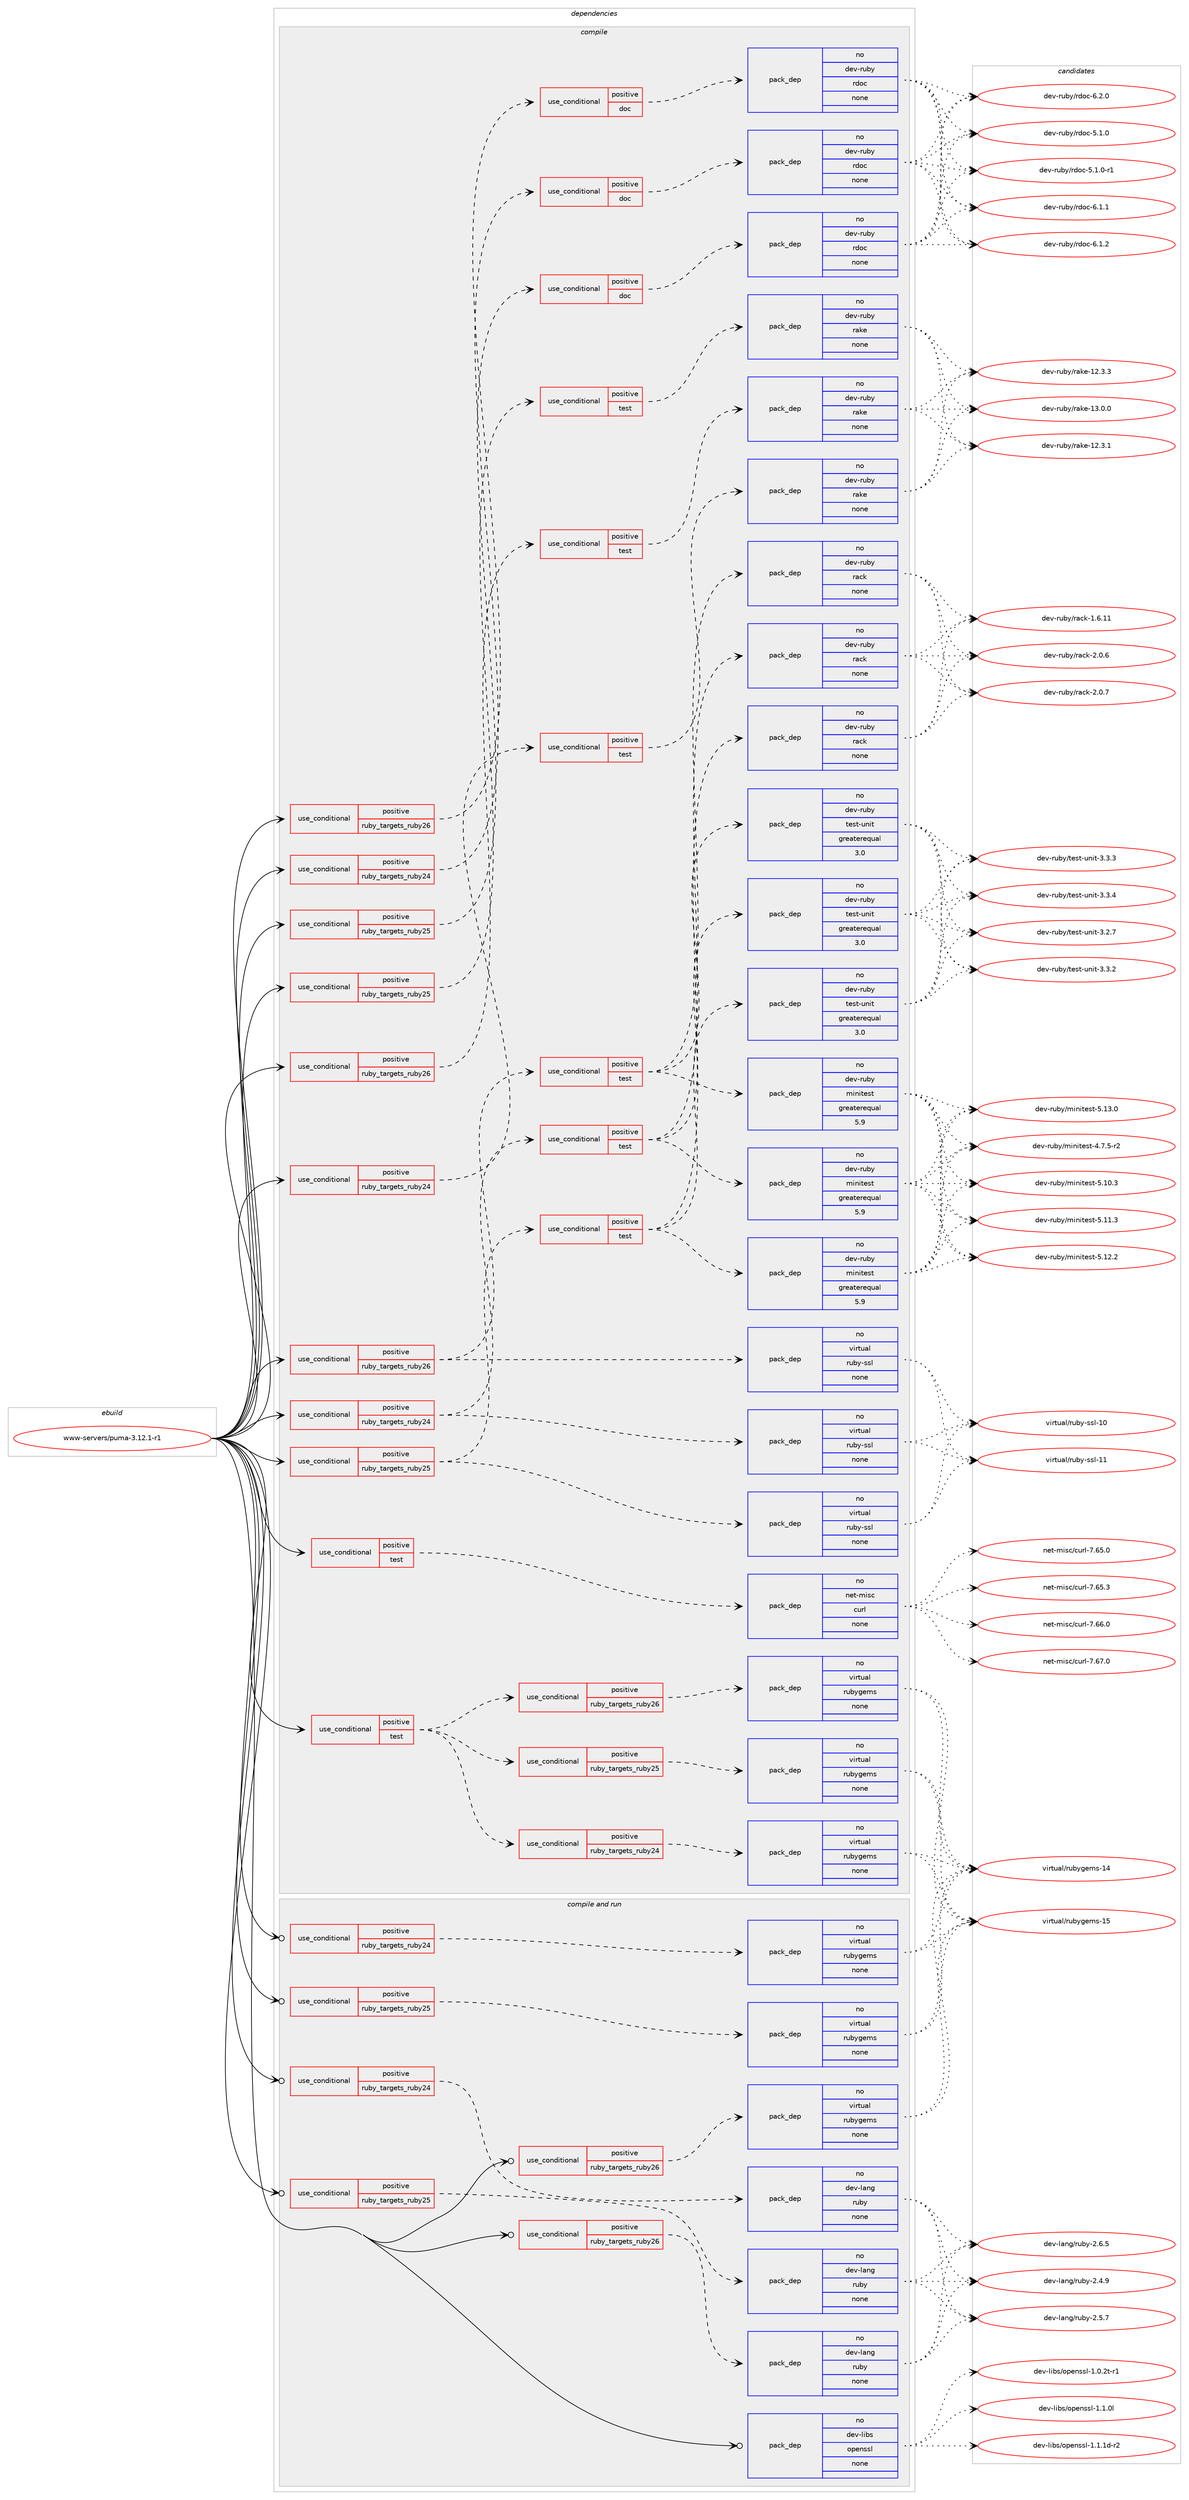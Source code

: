 digraph prolog {

# *************
# Graph options
# *************

newrank=true;
concentrate=true;
compound=true;
graph [rankdir=LR,fontname=Helvetica,fontsize=10,ranksep=1.5];#, ranksep=2.5, nodesep=0.2];
edge  [arrowhead=vee];
node  [fontname=Helvetica,fontsize=10];

# **********
# The ebuild
# **********

subgraph cluster_leftcol {
color=gray;
rank=same;
label=<<i>ebuild</i>>;
id [label="www-servers/puma-3.12.1-r1", color=red, width=4, href="../www-servers/puma-3.12.1-r1.svg"];
}

# ****************
# The dependencies
# ****************

subgraph cluster_midcol {
color=gray;
label=<<i>dependencies</i>>;
subgraph cluster_compile {
fillcolor="#eeeeee";
style=filled;
label=<<i>compile</i>>;
subgraph cond218396 {
dependency910741 [label=<<TABLE BORDER="0" CELLBORDER="1" CELLSPACING="0" CELLPADDING="4"><TR><TD ROWSPAN="3" CELLPADDING="10">use_conditional</TD></TR><TR><TD>positive</TD></TR><TR><TD>ruby_targets_ruby24</TD></TR></TABLE>>, shape=none, color=red];
subgraph cond218397 {
dependency910742 [label=<<TABLE BORDER="0" CELLBORDER="1" CELLSPACING="0" CELLPADDING="4"><TR><TD ROWSPAN="3" CELLPADDING="10">use_conditional</TD></TR><TR><TD>positive</TD></TR><TR><TD>doc</TD></TR></TABLE>>, shape=none, color=red];
subgraph pack675946 {
dependency910743 [label=<<TABLE BORDER="0" CELLBORDER="1" CELLSPACING="0" CELLPADDING="4" WIDTH="220"><TR><TD ROWSPAN="6" CELLPADDING="30">pack_dep</TD></TR><TR><TD WIDTH="110">no</TD></TR><TR><TD>dev-ruby</TD></TR><TR><TD>rdoc</TD></TR><TR><TD>none</TD></TR><TR><TD></TD></TR></TABLE>>, shape=none, color=blue];
}
dependency910742:e -> dependency910743:w [weight=20,style="dashed",arrowhead="vee"];
}
dependency910741:e -> dependency910742:w [weight=20,style="dashed",arrowhead="vee"];
}
id:e -> dependency910741:w [weight=20,style="solid",arrowhead="vee"];
subgraph cond218398 {
dependency910744 [label=<<TABLE BORDER="0" CELLBORDER="1" CELLSPACING="0" CELLPADDING="4"><TR><TD ROWSPAN="3" CELLPADDING="10">use_conditional</TD></TR><TR><TD>positive</TD></TR><TR><TD>ruby_targets_ruby24</TD></TR></TABLE>>, shape=none, color=red];
subgraph cond218399 {
dependency910745 [label=<<TABLE BORDER="0" CELLBORDER="1" CELLSPACING="0" CELLPADDING="4"><TR><TD ROWSPAN="3" CELLPADDING="10">use_conditional</TD></TR><TR><TD>positive</TD></TR><TR><TD>test</TD></TR></TABLE>>, shape=none, color=red];
subgraph pack675947 {
dependency910746 [label=<<TABLE BORDER="0" CELLBORDER="1" CELLSPACING="0" CELLPADDING="4" WIDTH="220"><TR><TD ROWSPAN="6" CELLPADDING="30">pack_dep</TD></TR><TR><TD WIDTH="110">no</TD></TR><TR><TD>dev-ruby</TD></TR><TR><TD>rake</TD></TR><TR><TD>none</TD></TR><TR><TD></TD></TR></TABLE>>, shape=none, color=blue];
}
dependency910745:e -> dependency910746:w [weight=20,style="dashed",arrowhead="vee"];
}
dependency910744:e -> dependency910745:w [weight=20,style="dashed",arrowhead="vee"];
}
id:e -> dependency910744:w [weight=20,style="solid",arrowhead="vee"];
subgraph cond218400 {
dependency910747 [label=<<TABLE BORDER="0" CELLBORDER="1" CELLSPACING="0" CELLPADDING="4"><TR><TD ROWSPAN="3" CELLPADDING="10">use_conditional</TD></TR><TR><TD>positive</TD></TR><TR><TD>ruby_targets_ruby24</TD></TR></TABLE>>, shape=none, color=red];
subgraph pack675948 {
dependency910748 [label=<<TABLE BORDER="0" CELLBORDER="1" CELLSPACING="0" CELLPADDING="4" WIDTH="220"><TR><TD ROWSPAN="6" CELLPADDING="30">pack_dep</TD></TR><TR><TD WIDTH="110">no</TD></TR><TR><TD>virtual</TD></TR><TR><TD>ruby-ssl</TD></TR><TR><TD>none</TD></TR><TR><TD></TD></TR></TABLE>>, shape=none, color=blue];
}
dependency910747:e -> dependency910748:w [weight=20,style="dashed",arrowhead="vee"];
subgraph cond218401 {
dependency910749 [label=<<TABLE BORDER="0" CELLBORDER="1" CELLSPACING="0" CELLPADDING="4"><TR><TD ROWSPAN="3" CELLPADDING="10">use_conditional</TD></TR><TR><TD>positive</TD></TR><TR><TD>test</TD></TR></TABLE>>, shape=none, color=red];
subgraph pack675949 {
dependency910750 [label=<<TABLE BORDER="0" CELLBORDER="1" CELLSPACING="0" CELLPADDING="4" WIDTH="220"><TR><TD ROWSPAN="6" CELLPADDING="30">pack_dep</TD></TR><TR><TD WIDTH="110">no</TD></TR><TR><TD>dev-ruby</TD></TR><TR><TD>rack</TD></TR><TR><TD>none</TD></TR><TR><TD></TD></TR></TABLE>>, shape=none, color=blue];
}
dependency910749:e -> dependency910750:w [weight=20,style="dashed",arrowhead="vee"];
subgraph pack675950 {
dependency910751 [label=<<TABLE BORDER="0" CELLBORDER="1" CELLSPACING="0" CELLPADDING="4" WIDTH="220"><TR><TD ROWSPAN="6" CELLPADDING="30">pack_dep</TD></TR><TR><TD WIDTH="110">no</TD></TR><TR><TD>dev-ruby</TD></TR><TR><TD>minitest</TD></TR><TR><TD>greaterequal</TD></TR><TR><TD>5.9</TD></TR></TABLE>>, shape=none, color=blue];
}
dependency910749:e -> dependency910751:w [weight=20,style="dashed",arrowhead="vee"];
subgraph pack675951 {
dependency910752 [label=<<TABLE BORDER="0" CELLBORDER="1" CELLSPACING="0" CELLPADDING="4" WIDTH="220"><TR><TD ROWSPAN="6" CELLPADDING="30">pack_dep</TD></TR><TR><TD WIDTH="110">no</TD></TR><TR><TD>dev-ruby</TD></TR><TR><TD>test-unit</TD></TR><TR><TD>greaterequal</TD></TR><TR><TD>3.0</TD></TR></TABLE>>, shape=none, color=blue];
}
dependency910749:e -> dependency910752:w [weight=20,style="dashed",arrowhead="vee"];
}
dependency910747:e -> dependency910749:w [weight=20,style="dashed",arrowhead="vee"];
}
id:e -> dependency910747:w [weight=20,style="solid",arrowhead="vee"];
subgraph cond218402 {
dependency910753 [label=<<TABLE BORDER="0" CELLBORDER="1" CELLSPACING="0" CELLPADDING="4"><TR><TD ROWSPAN="3" CELLPADDING="10">use_conditional</TD></TR><TR><TD>positive</TD></TR><TR><TD>ruby_targets_ruby25</TD></TR></TABLE>>, shape=none, color=red];
subgraph cond218403 {
dependency910754 [label=<<TABLE BORDER="0" CELLBORDER="1" CELLSPACING="0" CELLPADDING="4"><TR><TD ROWSPAN="3" CELLPADDING="10">use_conditional</TD></TR><TR><TD>positive</TD></TR><TR><TD>doc</TD></TR></TABLE>>, shape=none, color=red];
subgraph pack675952 {
dependency910755 [label=<<TABLE BORDER="0" CELLBORDER="1" CELLSPACING="0" CELLPADDING="4" WIDTH="220"><TR><TD ROWSPAN="6" CELLPADDING="30">pack_dep</TD></TR><TR><TD WIDTH="110">no</TD></TR><TR><TD>dev-ruby</TD></TR><TR><TD>rdoc</TD></TR><TR><TD>none</TD></TR><TR><TD></TD></TR></TABLE>>, shape=none, color=blue];
}
dependency910754:e -> dependency910755:w [weight=20,style="dashed",arrowhead="vee"];
}
dependency910753:e -> dependency910754:w [weight=20,style="dashed",arrowhead="vee"];
}
id:e -> dependency910753:w [weight=20,style="solid",arrowhead="vee"];
subgraph cond218404 {
dependency910756 [label=<<TABLE BORDER="0" CELLBORDER="1" CELLSPACING="0" CELLPADDING="4"><TR><TD ROWSPAN="3" CELLPADDING="10">use_conditional</TD></TR><TR><TD>positive</TD></TR><TR><TD>ruby_targets_ruby25</TD></TR></TABLE>>, shape=none, color=red];
subgraph cond218405 {
dependency910757 [label=<<TABLE BORDER="0" CELLBORDER="1" CELLSPACING="0" CELLPADDING="4"><TR><TD ROWSPAN="3" CELLPADDING="10">use_conditional</TD></TR><TR><TD>positive</TD></TR><TR><TD>test</TD></TR></TABLE>>, shape=none, color=red];
subgraph pack675953 {
dependency910758 [label=<<TABLE BORDER="0" CELLBORDER="1" CELLSPACING="0" CELLPADDING="4" WIDTH="220"><TR><TD ROWSPAN="6" CELLPADDING="30">pack_dep</TD></TR><TR><TD WIDTH="110">no</TD></TR><TR><TD>dev-ruby</TD></TR><TR><TD>rake</TD></TR><TR><TD>none</TD></TR><TR><TD></TD></TR></TABLE>>, shape=none, color=blue];
}
dependency910757:e -> dependency910758:w [weight=20,style="dashed",arrowhead="vee"];
}
dependency910756:e -> dependency910757:w [weight=20,style="dashed",arrowhead="vee"];
}
id:e -> dependency910756:w [weight=20,style="solid",arrowhead="vee"];
subgraph cond218406 {
dependency910759 [label=<<TABLE BORDER="0" CELLBORDER="1" CELLSPACING="0" CELLPADDING="4"><TR><TD ROWSPAN="3" CELLPADDING="10">use_conditional</TD></TR><TR><TD>positive</TD></TR><TR><TD>ruby_targets_ruby25</TD></TR></TABLE>>, shape=none, color=red];
subgraph pack675954 {
dependency910760 [label=<<TABLE BORDER="0" CELLBORDER="1" CELLSPACING="0" CELLPADDING="4" WIDTH="220"><TR><TD ROWSPAN="6" CELLPADDING="30">pack_dep</TD></TR><TR><TD WIDTH="110">no</TD></TR><TR><TD>virtual</TD></TR><TR><TD>ruby-ssl</TD></TR><TR><TD>none</TD></TR><TR><TD></TD></TR></TABLE>>, shape=none, color=blue];
}
dependency910759:e -> dependency910760:w [weight=20,style="dashed",arrowhead="vee"];
subgraph cond218407 {
dependency910761 [label=<<TABLE BORDER="0" CELLBORDER="1" CELLSPACING="0" CELLPADDING="4"><TR><TD ROWSPAN="3" CELLPADDING="10">use_conditional</TD></TR><TR><TD>positive</TD></TR><TR><TD>test</TD></TR></TABLE>>, shape=none, color=red];
subgraph pack675955 {
dependency910762 [label=<<TABLE BORDER="0" CELLBORDER="1" CELLSPACING="0" CELLPADDING="4" WIDTH="220"><TR><TD ROWSPAN="6" CELLPADDING="30">pack_dep</TD></TR><TR><TD WIDTH="110">no</TD></TR><TR><TD>dev-ruby</TD></TR><TR><TD>rack</TD></TR><TR><TD>none</TD></TR><TR><TD></TD></TR></TABLE>>, shape=none, color=blue];
}
dependency910761:e -> dependency910762:w [weight=20,style="dashed",arrowhead="vee"];
subgraph pack675956 {
dependency910763 [label=<<TABLE BORDER="0" CELLBORDER="1" CELLSPACING="0" CELLPADDING="4" WIDTH="220"><TR><TD ROWSPAN="6" CELLPADDING="30">pack_dep</TD></TR><TR><TD WIDTH="110">no</TD></TR><TR><TD>dev-ruby</TD></TR><TR><TD>minitest</TD></TR><TR><TD>greaterequal</TD></TR><TR><TD>5.9</TD></TR></TABLE>>, shape=none, color=blue];
}
dependency910761:e -> dependency910763:w [weight=20,style="dashed",arrowhead="vee"];
subgraph pack675957 {
dependency910764 [label=<<TABLE BORDER="0" CELLBORDER="1" CELLSPACING="0" CELLPADDING="4" WIDTH="220"><TR><TD ROWSPAN="6" CELLPADDING="30">pack_dep</TD></TR><TR><TD WIDTH="110">no</TD></TR><TR><TD>dev-ruby</TD></TR><TR><TD>test-unit</TD></TR><TR><TD>greaterequal</TD></TR><TR><TD>3.0</TD></TR></TABLE>>, shape=none, color=blue];
}
dependency910761:e -> dependency910764:w [weight=20,style="dashed",arrowhead="vee"];
}
dependency910759:e -> dependency910761:w [weight=20,style="dashed",arrowhead="vee"];
}
id:e -> dependency910759:w [weight=20,style="solid",arrowhead="vee"];
subgraph cond218408 {
dependency910765 [label=<<TABLE BORDER="0" CELLBORDER="1" CELLSPACING="0" CELLPADDING="4"><TR><TD ROWSPAN="3" CELLPADDING="10">use_conditional</TD></TR><TR><TD>positive</TD></TR><TR><TD>ruby_targets_ruby26</TD></TR></TABLE>>, shape=none, color=red];
subgraph cond218409 {
dependency910766 [label=<<TABLE BORDER="0" CELLBORDER="1" CELLSPACING="0" CELLPADDING="4"><TR><TD ROWSPAN="3" CELLPADDING="10">use_conditional</TD></TR><TR><TD>positive</TD></TR><TR><TD>doc</TD></TR></TABLE>>, shape=none, color=red];
subgraph pack675958 {
dependency910767 [label=<<TABLE BORDER="0" CELLBORDER="1" CELLSPACING="0" CELLPADDING="4" WIDTH="220"><TR><TD ROWSPAN="6" CELLPADDING="30">pack_dep</TD></TR><TR><TD WIDTH="110">no</TD></TR><TR><TD>dev-ruby</TD></TR><TR><TD>rdoc</TD></TR><TR><TD>none</TD></TR><TR><TD></TD></TR></TABLE>>, shape=none, color=blue];
}
dependency910766:e -> dependency910767:w [weight=20,style="dashed",arrowhead="vee"];
}
dependency910765:e -> dependency910766:w [weight=20,style="dashed",arrowhead="vee"];
}
id:e -> dependency910765:w [weight=20,style="solid",arrowhead="vee"];
subgraph cond218410 {
dependency910768 [label=<<TABLE BORDER="0" CELLBORDER="1" CELLSPACING="0" CELLPADDING="4"><TR><TD ROWSPAN="3" CELLPADDING="10">use_conditional</TD></TR><TR><TD>positive</TD></TR><TR><TD>ruby_targets_ruby26</TD></TR></TABLE>>, shape=none, color=red];
subgraph cond218411 {
dependency910769 [label=<<TABLE BORDER="0" CELLBORDER="1" CELLSPACING="0" CELLPADDING="4"><TR><TD ROWSPAN="3" CELLPADDING="10">use_conditional</TD></TR><TR><TD>positive</TD></TR><TR><TD>test</TD></TR></TABLE>>, shape=none, color=red];
subgraph pack675959 {
dependency910770 [label=<<TABLE BORDER="0" CELLBORDER="1" CELLSPACING="0" CELLPADDING="4" WIDTH="220"><TR><TD ROWSPAN="6" CELLPADDING="30">pack_dep</TD></TR><TR><TD WIDTH="110">no</TD></TR><TR><TD>dev-ruby</TD></TR><TR><TD>rake</TD></TR><TR><TD>none</TD></TR><TR><TD></TD></TR></TABLE>>, shape=none, color=blue];
}
dependency910769:e -> dependency910770:w [weight=20,style="dashed",arrowhead="vee"];
}
dependency910768:e -> dependency910769:w [weight=20,style="dashed",arrowhead="vee"];
}
id:e -> dependency910768:w [weight=20,style="solid",arrowhead="vee"];
subgraph cond218412 {
dependency910771 [label=<<TABLE BORDER="0" CELLBORDER="1" CELLSPACING="0" CELLPADDING="4"><TR><TD ROWSPAN="3" CELLPADDING="10">use_conditional</TD></TR><TR><TD>positive</TD></TR><TR><TD>ruby_targets_ruby26</TD></TR></TABLE>>, shape=none, color=red];
subgraph pack675960 {
dependency910772 [label=<<TABLE BORDER="0" CELLBORDER="1" CELLSPACING="0" CELLPADDING="4" WIDTH="220"><TR><TD ROWSPAN="6" CELLPADDING="30">pack_dep</TD></TR><TR><TD WIDTH="110">no</TD></TR><TR><TD>virtual</TD></TR><TR><TD>ruby-ssl</TD></TR><TR><TD>none</TD></TR><TR><TD></TD></TR></TABLE>>, shape=none, color=blue];
}
dependency910771:e -> dependency910772:w [weight=20,style="dashed",arrowhead="vee"];
subgraph cond218413 {
dependency910773 [label=<<TABLE BORDER="0" CELLBORDER="1" CELLSPACING="0" CELLPADDING="4"><TR><TD ROWSPAN="3" CELLPADDING="10">use_conditional</TD></TR><TR><TD>positive</TD></TR><TR><TD>test</TD></TR></TABLE>>, shape=none, color=red];
subgraph pack675961 {
dependency910774 [label=<<TABLE BORDER="0" CELLBORDER="1" CELLSPACING="0" CELLPADDING="4" WIDTH="220"><TR><TD ROWSPAN="6" CELLPADDING="30">pack_dep</TD></TR><TR><TD WIDTH="110">no</TD></TR><TR><TD>dev-ruby</TD></TR><TR><TD>rack</TD></TR><TR><TD>none</TD></TR><TR><TD></TD></TR></TABLE>>, shape=none, color=blue];
}
dependency910773:e -> dependency910774:w [weight=20,style="dashed",arrowhead="vee"];
subgraph pack675962 {
dependency910775 [label=<<TABLE BORDER="0" CELLBORDER="1" CELLSPACING="0" CELLPADDING="4" WIDTH="220"><TR><TD ROWSPAN="6" CELLPADDING="30">pack_dep</TD></TR><TR><TD WIDTH="110">no</TD></TR><TR><TD>dev-ruby</TD></TR><TR><TD>minitest</TD></TR><TR><TD>greaterequal</TD></TR><TR><TD>5.9</TD></TR></TABLE>>, shape=none, color=blue];
}
dependency910773:e -> dependency910775:w [weight=20,style="dashed",arrowhead="vee"];
subgraph pack675963 {
dependency910776 [label=<<TABLE BORDER="0" CELLBORDER="1" CELLSPACING="0" CELLPADDING="4" WIDTH="220"><TR><TD ROWSPAN="6" CELLPADDING="30">pack_dep</TD></TR><TR><TD WIDTH="110">no</TD></TR><TR><TD>dev-ruby</TD></TR><TR><TD>test-unit</TD></TR><TR><TD>greaterequal</TD></TR><TR><TD>3.0</TD></TR></TABLE>>, shape=none, color=blue];
}
dependency910773:e -> dependency910776:w [weight=20,style="dashed",arrowhead="vee"];
}
dependency910771:e -> dependency910773:w [weight=20,style="dashed",arrowhead="vee"];
}
id:e -> dependency910771:w [weight=20,style="solid",arrowhead="vee"];
subgraph cond218414 {
dependency910777 [label=<<TABLE BORDER="0" CELLBORDER="1" CELLSPACING="0" CELLPADDING="4"><TR><TD ROWSPAN="3" CELLPADDING="10">use_conditional</TD></TR><TR><TD>positive</TD></TR><TR><TD>test</TD></TR></TABLE>>, shape=none, color=red];
subgraph cond218415 {
dependency910778 [label=<<TABLE BORDER="0" CELLBORDER="1" CELLSPACING="0" CELLPADDING="4"><TR><TD ROWSPAN="3" CELLPADDING="10">use_conditional</TD></TR><TR><TD>positive</TD></TR><TR><TD>ruby_targets_ruby24</TD></TR></TABLE>>, shape=none, color=red];
subgraph pack675964 {
dependency910779 [label=<<TABLE BORDER="0" CELLBORDER="1" CELLSPACING="0" CELLPADDING="4" WIDTH="220"><TR><TD ROWSPAN="6" CELLPADDING="30">pack_dep</TD></TR><TR><TD WIDTH="110">no</TD></TR><TR><TD>virtual</TD></TR><TR><TD>rubygems</TD></TR><TR><TD>none</TD></TR><TR><TD></TD></TR></TABLE>>, shape=none, color=blue];
}
dependency910778:e -> dependency910779:w [weight=20,style="dashed",arrowhead="vee"];
}
dependency910777:e -> dependency910778:w [weight=20,style="dashed",arrowhead="vee"];
subgraph cond218416 {
dependency910780 [label=<<TABLE BORDER="0" CELLBORDER="1" CELLSPACING="0" CELLPADDING="4"><TR><TD ROWSPAN="3" CELLPADDING="10">use_conditional</TD></TR><TR><TD>positive</TD></TR><TR><TD>ruby_targets_ruby25</TD></TR></TABLE>>, shape=none, color=red];
subgraph pack675965 {
dependency910781 [label=<<TABLE BORDER="0" CELLBORDER="1" CELLSPACING="0" CELLPADDING="4" WIDTH="220"><TR><TD ROWSPAN="6" CELLPADDING="30">pack_dep</TD></TR><TR><TD WIDTH="110">no</TD></TR><TR><TD>virtual</TD></TR><TR><TD>rubygems</TD></TR><TR><TD>none</TD></TR><TR><TD></TD></TR></TABLE>>, shape=none, color=blue];
}
dependency910780:e -> dependency910781:w [weight=20,style="dashed",arrowhead="vee"];
}
dependency910777:e -> dependency910780:w [weight=20,style="dashed",arrowhead="vee"];
subgraph cond218417 {
dependency910782 [label=<<TABLE BORDER="0" CELLBORDER="1" CELLSPACING="0" CELLPADDING="4"><TR><TD ROWSPAN="3" CELLPADDING="10">use_conditional</TD></TR><TR><TD>positive</TD></TR><TR><TD>ruby_targets_ruby26</TD></TR></TABLE>>, shape=none, color=red];
subgraph pack675966 {
dependency910783 [label=<<TABLE BORDER="0" CELLBORDER="1" CELLSPACING="0" CELLPADDING="4" WIDTH="220"><TR><TD ROWSPAN="6" CELLPADDING="30">pack_dep</TD></TR><TR><TD WIDTH="110">no</TD></TR><TR><TD>virtual</TD></TR><TR><TD>rubygems</TD></TR><TR><TD>none</TD></TR><TR><TD></TD></TR></TABLE>>, shape=none, color=blue];
}
dependency910782:e -> dependency910783:w [weight=20,style="dashed",arrowhead="vee"];
}
dependency910777:e -> dependency910782:w [weight=20,style="dashed",arrowhead="vee"];
}
id:e -> dependency910777:w [weight=20,style="solid",arrowhead="vee"];
subgraph cond218418 {
dependency910784 [label=<<TABLE BORDER="0" CELLBORDER="1" CELLSPACING="0" CELLPADDING="4"><TR><TD ROWSPAN="3" CELLPADDING="10">use_conditional</TD></TR><TR><TD>positive</TD></TR><TR><TD>test</TD></TR></TABLE>>, shape=none, color=red];
subgraph pack675967 {
dependency910785 [label=<<TABLE BORDER="0" CELLBORDER="1" CELLSPACING="0" CELLPADDING="4" WIDTH="220"><TR><TD ROWSPAN="6" CELLPADDING="30">pack_dep</TD></TR><TR><TD WIDTH="110">no</TD></TR><TR><TD>net-misc</TD></TR><TR><TD>curl</TD></TR><TR><TD>none</TD></TR><TR><TD></TD></TR></TABLE>>, shape=none, color=blue];
}
dependency910784:e -> dependency910785:w [weight=20,style="dashed",arrowhead="vee"];
}
id:e -> dependency910784:w [weight=20,style="solid",arrowhead="vee"];
}
subgraph cluster_compileandrun {
fillcolor="#eeeeee";
style=filled;
label=<<i>compile and run</i>>;
subgraph cond218419 {
dependency910786 [label=<<TABLE BORDER="0" CELLBORDER="1" CELLSPACING="0" CELLPADDING="4"><TR><TD ROWSPAN="3" CELLPADDING="10">use_conditional</TD></TR><TR><TD>positive</TD></TR><TR><TD>ruby_targets_ruby24</TD></TR></TABLE>>, shape=none, color=red];
subgraph pack675968 {
dependency910787 [label=<<TABLE BORDER="0" CELLBORDER="1" CELLSPACING="0" CELLPADDING="4" WIDTH="220"><TR><TD ROWSPAN="6" CELLPADDING="30">pack_dep</TD></TR><TR><TD WIDTH="110">no</TD></TR><TR><TD>dev-lang</TD></TR><TR><TD>ruby</TD></TR><TR><TD>none</TD></TR><TR><TD></TD></TR></TABLE>>, shape=none, color=blue];
}
dependency910786:e -> dependency910787:w [weight=20,style="dashed",arrowhead="vee"];
}
id:e -> dependency910786:w [weight=20,style="solid",arrowhead="odotvee"];
subgraph cond218420 {
dependency910788 [label=<<TABLE BORDER="0" CELLBORDER="1" CELLSPACING="0" CELLPADDING="4"><TR><TD ROWSPAN="3" CELLPADDING="10">use_conditional</TD></TR><TR><TD>positive</TD></TR><TR><TD>ruby_targets_ruby24</TD></TR></TABLE>>, shape=none, color=red];
subgraph pack675969 {
dependency910789 [label=<<TABLE BORDER="0" CELLBORDER="1" CELLSPACING="0" CELLPADDING="4" WIDTH="220"><TR><TD ROWSPAN="6" CELLPADDING="30">pack_dep</TD></TR><TR><TD WIDTH="110">no</TD></TR><TR><TD>virtual</TD></TR><TR><TD>rubygems</TD></TR><TR><TD>none</TD></TR><TR><TD></TD></TR></TABLE>>, shape=none, color=blue];
}
dependency910788:e -> dependency910789:w [weight=20,style="dashed",arrowhead="vee"];
}
id:e -> dependency910788:w [weight=20,style="solid",arrowhead="odotvee"];
subgraph cond218421 {
dependency910790 [label=<<TABLE BORDER="0" CELLBORDER="1" CELLSPACING="0" CELLPADDING="4"><TR><TD ROWSPAN="3" CELLPADDING="10">use_conditional</TD></TR><TR><TD>positive</TD></TR><TR><TD>ruby_targets_ruby25</TD></TR></TABLE>>, shape=none, color=red];
subgraph pack675970 {
dependency910791 [label=<<TABLE BORDER="0" CELLBORDER="1" CELLSPACING="0" CELLPADDING="4" WIDTH="220"><TR><TD ROWSPAN="6" CELLPADDING="30">pack_dep</TD></TR><TR><TD WIDTH="110">no</TD></TR><TR><TD>dev-lang</TD></TR><TR><TD>ruby</TD></TR><TR><TD>none</TD></TR><TR><TD></TD></TR></TABLE>>, shape=none, color=blue];
}
dependency910790:e -> dependency910791:w [weight=20,style="dashed",arrowhead="vee"];
}
id:e -> dependency910790:w [weight=20,style="solid",arrowhead="odotvee"];
subgraph cond218422 {
dependency910792 [label=<<TABLE BORDER="0" CELLBORDER="1" CELLSPACING="0" CELLPADDING="4"><TR><TD ROWSPAN="3" CELLPADDING="10">use_conditional</TD></TR><TR><TD>positive</TD></TR><TR><TD>ruby_targets_ruby25</TD></TR></TABLE>>, shape=none, color=red];
subgraph pack675971 {
dependency910793 [label=<<TABLE BORDER="0" CELLBORDER="1" CELLSPACING="0" CELLPADDING="4" WIDTH="220"><TR><TD ROWSPAN="6" CELLPADDING="30">pack_dep</TD></TR><TR><TD WIDTH="110">no</TD></TR><TR><TD>virtual</TD></TR><TR><TD>rubygems</TD></TR><TR><TD>none</TD></TR><TR><TD></TD></TR></TABLE>>, shape=none, color=blue];
}
dependency910792:e -> dependency910793:w [weight=20,style="dashed",arrowhead="vee"];
}
id:e -> dependency910792:w [weight=20,style="solid",arrowhead="odotvee"];
subgraph cond218423 {
dependency910794 [label=<<TABLE BORDER="0" CELLBORDER="1" CELLSPACING="0" CELLPADDING="4"><TR><TD ROWSPAN="3" CELLPADDING="10">use_conditional</TD></TR><TR><TD>positive</TD></TR><TR><TD>ruby_targets_ruby26</TD></TR></TABLE>>, shape=none, color=red];
subgraph pack675972 {
dependency910795 [label=<<TABLE BORDER="0" CELLBORDER="1" CELLSPACING="0" CELLPADDING="4" WIDTH="220"><TR><TD ROWSPAN="6" CELLPADDING="30">pack_dep</TD></TR><TR><TD WIDTH="110">no</TD></TR><TR><TD>dev-lang</TD></TR><TR><TD>ruby</TD></TR><TR><TD>none</TD></TR><TR><TD></TD></TR></TABLE>>, shape=none, color=blue];
}
dependency910794:e -> dependency910795:w [weight=20,style="dashed",arrowhead="vee"];
}
id:e -> dependency910794:w [weight=20,style="solid",arrowhead="odotvee"];
subgraph cond218424 {
dependency910796 [label=<<TABLE BORDER="0" CELLBORDER="1" CELLSPACING="0" CELLPADDING="4"><TR><TD ROWSPAN="3" CELLPADDING="10">use_conditional</TD></TR><TR><TD>positive</TD></TR><TR><TD>ruby_targets_ruby26</TD></TR></TABLE>>, shape=none, color=red];
subgraph pack675973 {
dependency910797 [label=<<TABLE BORDER="0" CELLBORDER="1" CELLSPACING="0" CELLPADDING="4" WIDTH="220"><TR><TD ROWSPAN="6" CELLPADDING="30">pack_dep</TD></TR><TR><TD WIDTH="110">no</TD></TR><TR><TD>virtual</TD></TR><TR><TD>rubygems</TD></TR><TR><TD>none</TD></TR><TR><TD></TD></TR></TABLE>>, shape=none, color=blue];
}
dependency910796:e -> dependency910797:w [weight=20,style="dashed",arrowhead="vee"];
}
id:e -> dependency910796:w [weight=20,style="solid",arrowhead="odotvee"];
subgraph pack675974 {
dependency910798 [label=<<TABLE BORDER="0" CELLBORDER="1" CELLSPACING="0" CELLPADDING="4" WIDTH="220"><TR><TD ROWSPAN="6" CELLPADDING="30">pack_dep</TD></TR><TR><TD WIDTH="110">no</TD></TR><TR><TD>dev-libs</TD></TR><TR><TD>openssl</TD></TR><TR><TD>none</TD></TR><TR><TD></TD></TR></TABLE>>, shape=none, color=blue];
}
id:e -> dependency910798:w [weight=20,style="solid",arrowhead="odotvee"];
}
subgraph cluster_run {
fillcolor="#eeeeee";
style=filled;
label=<<i>run</i>>;
}
}

# **************
# The candidates
# **************

subgraph cluster_choices {
rank=same;
color=gray;
label=<<i>candidates</i>>;

subgraph choice675946 {
color=black;
nodesep=1;
choice10010111845114117981214711410011199455346494648 [label="dev-ruby/rdoc-5.1.0", color=red, width=4,href="../dev-ruby/rdoc-5.1.0.svg"];
choice100101118451141179812147114100111994553464946484511449 [label="dev-ruby/rdoc-5.1.0-r1", color=red, width=4,href="../dev-ruby/rdoc-5.1.0-r1.svg"];
choice10010111845114117981214711410011199455446494649 [label="dev-ruby/rdoc-6.1.1", color=red, width=4,href="../dev-ruby/rdoc-6.1.1.svg"];
choice10010111845114117981214711410011199455446494650 [label="dev-ruby/rdoc-6.1.2", color=red, width=4,href="../dev-ruby/rdoc-6.1.2.svg"];
choice10010111845114117981214711410011199455446504648 [label="dev-ruby/rdoc-6.2.0", color=red, width=4,href="../dev-ruby/rdoc-6.2.0.svg"];
dependency910743:e -> choice10010111845114117981214711410011199455346494648:w [style=dotted,weight="100"];
dependency910743:e -> choice100101118451141179812147114100111994553464946484511449:w [style=dotted,weight="100"];
dependency910743:e -> choice10010111845114117981214711410011199455446494649:w [style=dotted,weight="100"];
dependency910743:e -> choice10010111845114117981214711410011199455446494650:w [style=dotted,weight="100"];
dependency910743:e -> choice10010111845114117981214711410011199455446504648:w [style=dotted,weight="100"];
}
subgraph choice675947 {
color=black;
nodesep=1;
choice1001011184511411798121471149710710145495046514649 [label="dev-ruby/rake-12.3.1", color=red, width=4,href="../dev-ruby/rake-12.3.1.svg"];
choice1001011184511411798121471149710710145495046514651 [label="dev-ruby/rake-12.3.3", color=red, width=4,href="../dev-ruby/rake-12.3.3.svg"];
choice1001011184511411798121471149710710145495146484648 [label="dev-ruby/rake-13.0.0", color=red, width=4,href="../dev-ruby/rake-13.0.0.svg"];
dependency910746:e -> choice1001011184511411798121471149710710145495046514649:w [style=dotted,weight="100"];
dependency910746:e -> choice1001011184511411798121471149710710145495046514651:w [style=dotted,weight="100"];
dependency910746:e -> choice1001011184511411798121471149710710145495146484648:w [style=dotted,weight="100"];
}
subgraph choice675948 {
color=black;
nodesep=1;
choice11810511411611797108471141179812145115115108454948 [label="virtual/ruby-ssl-10", color=red, width=4,href="../virtual/ruby-ssl-10.svg"];
choice11810511411611797108471141179812145115115108454949 [label="virtual/ruby-ssl-11", color=red, width=4,href="../virtual/ruby-ssl-11.svg"];
dependency910748:e -> choice11810511411611797108471141179812145115115108454948:w [style=dotted,weight="100"];
dependency910748:e -> choice11810511411611797108471141179812145115115108454949:w [style=dotted,weight="100"];
}
subgraph choice675949 {
color=black;
nodesep=1;
choice100101118451141179812147114979910745494654464949 [label="dev-ruby/rack-1.6.11", color=red, width=4,href="../dev-ruby/rack-1.6.11.svg"];
choice1001011184511411798121471149799107455046484654 [label="dev-ruby/rack-2.0.6", color=red, width=4,href="../dev-ruby/rack-2.0.6.svg"];
choice1001011184511411798121471149799107455046484655 [label="dev-ruby/rack-2.0.7", color=red, width=4,href="../dev-ruby/rack-2.0.7.svg"];
dependency910750:e -> choice100101118451141179812147114979910745494654464949:w [style=dotted,weight="100"];
dependency910750:e -> choice1001011184511411798121471149799107455046484654:w [style=dotted,weight="100"];
dependency910750:e -> choice1001011184511411798121471149799107455046484655:w [style=dotted,weight="100"];
}
subgraph choice675950 {
color=black;
nodesep=1;
choice1001011184511411798121471091051101051161011151164552465546534511450 [label="dev-ruby/minitest-4.7.5-r2", color=red, width=4,href="../dev-ruby/minitest-4.7.5-r2.svg"];
choice10010111845114117981214710910511010511610111511645534649484651 [label="dev-ruby/minitest-5.10.3", color=red, width=4,href="../dev-ruby/minitest-5.10.3.svg"];
choice10010111845114117981214710910511010511610111511645534649494651 [label="dev-ruby/minitest-5.11.3", color=red, width=4,href="../dev-ruby/minitest-5.11.3.svg"];
choice10010111845114117981214710910511010511610111511645534649504650 [label="dev-ruby/minitest-5.12.2", color=red, width=4,href="../dev-ruby/minitest-5.12.2.svg"];
choice10010111845114117981214710910511010511610111511645534649514648 [label="dev-ruby/minitest-5.13.0", color=red, width=4,href="../dev-ruby/minitest-5.13.0.svg"];
dependency910751:e -> choice1001011184511411798121471091051101051161011151164552465546534511450:w [style=dotted,weight="100"];
dependency910751:e -> choice10010111845114117981214710910511010511610111511645534649484651:w [style=dotted,weight="100"];
dependency910751:e -> choice10010111845114117981214710910511010511610111511645534649494651:w [style=dotted,weight="100"];
dependency910751:e -> choice10010111845114117981214710910511010511610111511645534649504650:w [style=dotted,weight="100"];
dependency910751:e -> choice10010111845114117981214710910511010511610111511645534649514648:w [style=dotted,weight="100"];
}
subgraph choice675951 {
color=black;
nodesep=1;
choice10010111845114117981214711610111511645117110105116455146504655 [label="dev-ruby/test-unit-3.2.7", color=red, width=4,href="../dev-ruby/test-unit-3.2.7.svg"];
choice10010111845114117981214711610111511645117110105116455146514650 [label="dev-ruby/test-unit-3.3.2", color=red, width=4,href="../dev-ruby/test-unit-3.3.2.svg"];
choice10010111845114117981214711610111511645117110105116455146514651 [label="dev-ruby/test-unit-3.3.3", color=red, width=4,href="../dev-ruby/test-unit-3.3.3.svg"];
choice10010111845114117981214711610111511645117110105116455146514652 [label="dev-ruby/test-unit-3.3.4", color=red, width=4,href="../dev-ruby/test-unit-3.3.4.svg"];
dependency910752:e -> choice10010111845114117981214711610111511645117110105116455146504655:w [style=dotted,weight="100"];
dependency910752:e -> choice10010111845114117981214711610111511645117110105116455146514650:w [style=dotted,weight="100"];
dependency910752:e -> choice10010111845114117981214711610111511645117110105116455146514651:w [style=dotted,weight="100"];
dependency910752:e -> choice10010111845114117981214711610111511645117110105116455146514652:w [style=dotted,weight="100"];
}
subgraph choice675952 {
color=black;
nodesep=1;
choice10010111845114117981214711410011199455346494648 [label="dev-ruby/rdoc-5.1.0", color=red, width=4,href="../dev-ruby/rdoc-5.1.0.svg"];
choice100101118451141179812147114100111994553464946484511449 [label="dev-ruby/rdoc-5.1.0-r1", color=red, width=4,href="../dev-ruby/rdoc-5.1.0-r1.svg"];
choice10010111845114117981214711410011199455446494649 [label="dev-ruby/rdoc-6.1.1", color=red, width=4,href="../dev-ruby/rdoc-6.1.1.svg"];
choice10010111845114117981214711410011199455446494650 [label="dev-ruby/rdoc-6.1.2", color=red, width=4,href="../dev-ruby/rdoc-6.1.2.svg"];
choice10010111845114117981214711410011199455446504648 [label="dev-ruby/rdoc-6.2.0", color=red, width=4,href="../dev-ruby/rdoc-6.2.0.svg"];
dependency910755:e -> choice10010111845114117981214711410011199455346494648:w [style=dotted,weight="100"];
dependency910755:e -> choice100101118451141179812147114100111994553464946484511449:w [style=dotted,weight="100"];
dependency910755:e -> choice10010111845114117981214711410011199455446494649:w [style=dotted,weight="100"];
dependency910755:e -> choice10010111845114117981214711410011199455446494650:w [style=dotted,weight="100"];
dependency910755:e -> choice10010111845114117981214711410011199455446504648:w [style=dotted,weight="100"];
}
subgraph choice675953 {
color=black;
nodesep=1;
choice1001011184511411798121471149710710145495046514649 [label="dev-ruby/rake-12.3.1", color=red, width=4,href="../dev-ruby/rake-12.3.1.svg"];
choice1001011184511411798121471149710710145495046514651 [label="dev-ruby/rake-12.3.3", color=red, width=4,href="../dev-ruby/rake-12.3.3.svg"];
choice1001011184511411798121471149710710145495146484648 [label="dev-ruby/rake-13.0.0", color=red, width=4,href="../dev-ruby/rake-13.0.0.svg"];
dependency910758:e -> choice1001011184511411798121471149710710145495046514649:w [style=dotted,weight="100"];
dependency910758:e -> choice1001011184511411798121471149710710145495046514651:w [style=dotted,weight="100"];
dependency910758:e -> choice1001011184511411798121471149710710145495146484648:w [style=dotted,weight="100"];
}
subgraph choice675954 {
color=black;
nodesep=1;
choice11810511411611797108471141179812145115115108454948 [label="virtual/ruby-ssl-10", color=red, width=4,href="../virtual/ruby-ssl-10.svg"];
choice11810511411611797108471141179812145115115108454949 [label="virtual/ruby-ssl-11", color=red, width=4,href="../virtual/ruby-ssl-11.svg"];
dependency910760:e -> choice11810511411611797108471141179812145115115108454948:w [style=dotted,weight="100"];
dependency910760:e -> choice11810511411611797108471141179812145115115108454949:w [style=dotted,weight="100"];
}
subgraph choice675955 {
color=black;
nodesep=1;
choice100101118451141179812147114979910745494654464949 [label="dev-ruby/rack-1.6.11", color=red, width=4,href="../dev-ruby/rack-1.6.11.svg"];
choice1001011184511411798121471149799107455046484654 [label="dev-ruby/rack-2.0.6", color=red, width=4,href="../dev-ruby/rack-2.0.6.svg"];
choice1001011184511411798121471149799107455046484655 [label="dev-ruby/rack-2.0.7", color=red, width=4,href="../dev-ruby/rack-2.0.7.svg"];
dependency910762:e -> choice100101118451141179812147114979910745494654464949:w [style=dotted,weight="100"];
dependency910762:e -> choice1001011184511411798121471149799107455046484654:w [style=dotted,weight="100"];
dependency910762:e -> choice1001011184511411798121471149799107455046484655:w [style=dotted,weight="100"];
}
subgraph choice675956 {
color=black;
nodesep=1;
choice1001011184511411798121471091051101051161011151164552465546534511450 [label="dev-ruby/minitest-4.7.5-r2", color=red, width=4,href="../dev-ruby/minitest-4.7.5-r2.svg"];
choice10010111845114117981214710910511010511610111511645534649484651 [label="dev-ruby/minitest-5.10.3", color=red, width=4,href="../dev-ruby/minitest-5.10.3.svg"];
choice10010111845114117981214710910511010511610111511645534649494651 [label="dev-ruby/minitest-5.11.3", color=red, width=4,href="../dev-ruby/minitest-5.11.3.svg"];
choice10010111845114117981214710910511010511610111511645534649504650 [label="dev-ruby/minitest-5.12.2", color=red, width=4,href="../dev-ruby/minitest-5.12.2.svg"];
choice10010111845114117981214710910511010511610111511645534649514648 [label="dev-ruby/minitest-5.13.0", color=red, width=4,href="../dev-ruby/minitest-5.13.0.svg"];
dependency910763:e -> choice1001011184511411798121471091051101051161011151164552465546534511450:w [style=dotted,weight="100"];
dependency910763:e -> choice10010111845114117981214710910511010511610111511645534649484651:w [style=dotted,weight="100"];
dependency910763:e -> choice10010111845114117981214710910511010511610111511645534649494651:w [style=dotted,weight="100"];
dependency910763:e -> choice10010111845114117981214710910511010511610111511645534649504650:w [style=dotted,weight="100"];
dependency910763:e -> choice10010111845114117981214710910511010511610111511645534649514648:w [style=dotted,weight="100"];
}
subgraph choice675957 {
color=black;
nodesep=1;
choice10010111845114117981214711610111511645117110105116455146504655 [label="dev-ruby/test-unit-3.2.7", color=red, width=4,href="../dev-ruby/test-unit-3.2.7.svg"];
choice10010111845114117981214711610111511645117110105116455146514650 [label="dev-ruby/test-unit-3.3.2", color=red, width=4,href="../dev-ruby/test-unit-3.3.2.svg"];
choice10010111845114117981214711610111511645117110105116455146514651 [label="dev-ruby/test-unit-3.3.3", color=red, width=4,href="../dev-ruby/test-unit-3.3.3.svg"];
choice10010111845114117981214711610111511645117110105116455146514652 [label="dev-ruby/test-unit-3.3.4", color=red, width=4,href="../dev-ruby/test-unit-3.3.4.svg"];
dependency910764:e -> choice10010111845114117981214711610111511645117110105116455146504655:w [style=dotted,weight="100"];
dependency910764:e -> choice10010111845114117981214711610111511645117110105116455146514650:w [style=dotted,weight="100"];
dependency910764:e -> choice10010111845114117981214711610111511645117110105116455146514651:w [style=dotted,weight="100"];
dependency910764:e -> choice10010111845114117981214711610111511645117110105116455146514652:w [style=dotted,weight="100"];
}
subgraph choice675958 {
color=black;
nodesep=1;
choice10010111845114117981214711410011199455346494648 [label="dev-ruby/rdoc-5.1.0", color=red, width=4,href="../dev-ruby/rdoc-5.1.0.svg"];
choice100101118451141179812147114100111994553464946484511449 [label="dev-ruby/rdoc-5.1.0-r1", color=red, width=4,href="../dev-ruby/rdoc-5.1.0-r1.svg"];
choice10010111845114117981214711410011199455446494649 [label="dev-ruby/rdoc-6.1.1", color=red, width=4,href="../dev-ruby/rdoc-6.1.1.svg"];
choice10010111845114117981214711410011199455446494650 [label="dev-ruby/rdoc-6.1.2", color=red, width=4,href="../dev-ruby/rdoc-6.1.2.svg"];
choice10010111845114117981214711410011199455446504648 [label="dev-ruby/rdoc-6.2.0", color=red, width=4,href="../dev-ruby/rdoc-6.2.0.svg"];
dependency910767:e -> choice10010111845114117981214711410011199455346494648:w [style=dotted,weight="100"];
dependency910767:e -> choice100101118451141179812147114100111994553464946484511449:w [style=dotted,weight="100"];
dependency910767:e -> choice10010111845114117981214711410011199455446494649:w [style=dotted,weight="100"];
dependency910767:e -> choice10010111845114117981214711410011199455446494650:w [style=dotted,weight="100"];
dependency910767:e -> choice10010111845114117981214711410011199455446504648:w [style=dotted,weight="100"];
}
subgraph choice675959 {
color=black;
nodesep=1;
choice1001011184511411798121471149710710145495046514649 [label="dev-ruby/rake-12.3.1", color=red, width=4,href="../dev-ruby/rake-12.3.1.svg"];
choice1001011184511411798121471149710710145495046514651 [label="dev-ruby/rake-12.3.3", color=red, width=4,href="../dev-ruby/rake-12.3.3.svg"];
choice1001011184511411798121471149710710145495146484648 [label="dev-ruby/rake-13.0.0", color=red, width=4,href="../dev-ruby/rake-13.0.0.svg"];
dependency910770:e -> choice1001011184511411798121471149710710145495046514649:w [style=dotted,weight="100"];
dependency910770:e -> choice1001011184511411798121471149710710145495046514651:w [style=dotted,weight="100"];
dependency910770:e -> choice1001011184511411798121471149710710145495146484648:w [style=dotted,weight="100"];
}
subgraph choice675960 {
color=black;
nodesep=1;
choice11810511411611797108471141179812145115115108454948 [label="virtual/ruby-ssl-10", color=red, width=4,href="../virtual/ruby-ssl-10.svg"];
choice11810511411611797108471141179812145115115108454949 [label="virtual/ruby-ssl-11", color=red, width=4,href="../virtual/ruby-ssl-11.svg"];
dependency910772:e -> choice11810511411611797108471141179812145115115108454948:w [style=dotted,weight="100"];
dependency910772:e -> choice11810511411611797108471141179812145115115108454949:w [style=dotted,weight="100"];
}
subgraph choice675961 {
color=black;
nodesep=1;
choice100101118451141179812147114979910745494654464949 [label="dev-ruby/rack-1.6.11", color=red, width=4,href="../dev-ruby/rack-1.6.11.svg"];
choice1001011184511411798121471149799107455046484654 [label="dev-ruby/rack-2.0.6", color=red, width=4,href="../dev-ruby/rack-2.0.6.svg"];
choice1001011184511411798121471149799107455046484655 [label="dev-ruby/rack-2.0.7", color=red, width=4,href="../dev-ruby/rack-2.0.7.svg"];
dependency910774:e -> choice100101118451141179812147114979910745494654464949:w [style=dotted,weight="100"];
dependency910774:e -> choice1001011184511411798121471149799107455046484654:w [style=dotted,weight="100"];
dependency910774:e -> choice1001011184511411798121471149799107455046484655:w [style=dotted,weight="100"];
}
subgraph choice675962 {
color=black;
nodesep=1;
choice1001011184511411798121471091051101051161011151164552465546534511450 [label="dev-ruby/minitest-4.7.5-r2", color=red, width=4,href="../dev-ruby/minitest-4.7.5-r2.svg"];
choice10010111845114117981214710910511010511610111511645534649484651 [label="dev-ruby/minitest-5.10.3", color=red, width=4,href="../dev-ruby/minitest-5.10.3.svg"];
choice10010111845114117981214710910511010511610111511645534649494651 [label="dev-ruby/minitest-5.11.3", color=red, width=4,href="../dev-ruby/minitest-5.11.3.svg"];
choice10010111845114117981214710910511010511610111511645534649504650 [label="dev-ruby/minitest-5.12.2", color=red, width=4,href="../dev-ruby/minitest-5.12.2.svg"];
choice10010111845114117981214710910511010511610111511645534649514648 [label="dev-ruby/minitest-5.13.0", color=red, width=4,href="../dev-ruby/minitest-5.13.0.svg"];
dependency910775:e -> choice1001011184511411798121471091051101051161011151164552465546534511450:w [style=dotted,weight="100"];
dependency910775:e -> choice10010111845114117981214710910511010511610111511645534649484651:w [style=dotted,weight="100"];
dependency910775:e -> choice10010111845114117981214710910511010511610111511645534649494651:w [style=dotted,weight="100"];
dependency910775:e -> choice10010111845114117981214710910511010511610111511645534649504650:w [style=dotted,weight="100"];
dependency910775:e -> choice10010111845114117981214710910511010511610111511645534649514648:w [style=dotted,weight="100"];
}
subgraph choice675963 {
color=black;
nodesep=1;
choice10010111845114117981214711610111511645117110105116455146504655 [label="dev-ruby/test-unit-3.2.7", color=red, width=4,href="../dev-ruby/test-unit-3.2.7.svg"];
choice10010111845114117981214711610111511645117110105116455146514650 [label="dev-ruby/test-unit-3.3.2", color=red, width=4,href="../dev-ruby/test-unit-3.3.2.svg"];
choice10010111845114117981214711610111511645117110105116455146514651 [label="dev-ruby/test-unit-3.3.3", color=red, width=4,href="../dev-ruby/test-unit-3.3.3.svg"];
choice10010111845114117981214711610111511645117110105116455146514652 [label="dev-ruby/test-unit-3.3.4", color=red, width=4,href="../dev-ruby/test-unit-3.3.4.svg"];
dependency910776:e -> choice10010111845114117981214711610111511645117110105116455146504655:w [style=dotted,weight="100"];
dependency910776:e -> choice10010111845114117981214711610111511645117110105116455146514650:w [style=dotted,weight="100"];
dependency910776:e -> choice10010111845114117981214711610111511645117110105116455146514651:w [style=dotted,weight="100"];
dependency910776:e -> choice10010111845114117981214711610111511645117110105116455146514652:w [style=dotted,weight="100"];
}
subgraph choice675964 {
color=black;
nodesep=1;
choice118105114116117971084711411798121103101109115454952 [label="virtual/rubygems-14", color=red, width=4,href="../virtual/rubygems-14.svg"];
choice118105114116117971084711411798121103101109115454953 [label="virtual/rubygems-15", color=red, width=4,href="../virtual/rubygems-15.svg"];
dependency910779:e -> choice118105114116117971084711411798121103101109115454952:w [style=dotted,weight="100"];
dependency910779:e -> choice118105114116117971084711411798121103101109115454953:w [style=dotted,weight="100"];
}
subgraph choice675965 {
color=black;
nodesep=1;
choice118105114116117971084711411798121103101109115454952 [label="virtual/rubygems-14", color=red, width=4,href="../virtual/rubygems-14.svg"];
choice118105114116117971084711411798121103101109115454953 [label="virtual/rubygems-15", color=red, width=4,href="../virtual/rubygems-15.svg"];
dependency910781:e -> choice118105114116117971084711411798121103101109115454952:w [style=dotted,weight="100"];
dependency910781:e -> choice118105114116117971084711411798121103101109115454953:w [style=dotted,weight="100"];
}
subgraph choice675966 {
color=black;
nodesep=1;
choice118105114116117971084711411798121103101109115454952 [label="virtual/rubygems-14", color=red, width=4,href="../virtual/rubygems-14.svg"];
choice118105114116117971084711411798121103101109115454953 [label="virtual/rubygems-15", color=red, width=4,href="../virtual/rubygems-15.svg"];
dependency910783:e -> choice118105114116117971084711411798121103101109115454952:w [style=dotted,weight="100"];
dependency910783:e -> choice118105114116117971084711411798121103101109115454953:w [style=dotted,weight="100"];
}
subgraph choice675967 {
color=black;
nodesep=1;
choice1101011164510910511599479911711410845554654534648 [label="net-misc/curl-7.65.0", color=red, width=4,href="../net-misc/curl-7.65.0.svg"];
choice1101011164510910511599479911711410845554654534651 [label="net-misc/curl-7.65.3", color=red, width=4,href="../net-misc/curl-7.65.3.svg"];
choice1101011164510910511599479911711410845554654544648 [label="net-misc/curl-7.66.0", color=red, width=4,href="../net-misc/curl-7.66.0.svg"];
choice1101011164510910511599479911711410845554654554648 [label="net-misc/curl-7.67.0", color=red, width=4,href="../net-misc/curl-7.67.0.svg"];
dependency910785:e -> choice1101011164510910511599479911711410845554654534648:w [style=dotted,weight="100"];
dependency910785:e -> choice1101011164510910511599479911711410845554654534651:w [style=dotted,weight="100"];
dependency910785:e -> choice1101011164510910511599479911711410845554654544648:w [style=dotted,weight="100"];
dependency910785:e -> choice1101011164510910511599479911711410845554654554648:w [style=dotted,weight="100"];
}
subgraph choice675968 {
color=black;
nodesep=1;
choice10010111845108971101034711411798121455046524657 [label="dev-lang/ruby-2.4.9", color=red, width=4,href="../dev-lang/ruby-2.4.9.svg"];
choice10010111845108971101034711411798121455046534655 [label="dev-lang/ruby-2.5.7", color=red, width=4,href="../dev-lang/ruby-2.5.7.svg"];
choice10010111845108971101034711411798121455046544653 [label="dev-lang/ruby-2.6.5", color=red, width=4,href="../dev-lang/ruby-2.6.5.svg"];
dependency910787:e -> choice10010111845108971101034711411798121455046524657:w [style=dotted,weight="100"];
dependency910787:e -> choice10010111845108971101034711411798121455046534655:w [style=dotted,weight="100"];
dependency910787:e -> choice10010111845108971101034711411798121455046544653:w [style=dotted,weight="100"];
}
subgraph choice675969 {
color=black;
nodesep=1;
choice118105114116117971084711411798121103101109115454952 [label="virtual/rubygems-14", color=red, width=4,href="../virtual/rubygems-14.svg"];
choice118105114116117971084711411798121103101109115454953 [label="virtual/rubygems-15", color=red, width=4,href="../virtual/rubygems-15.svg"];
dependency910789:e -> choice118105114116117971084711411798121103101109115454952:w [style=dotted,weight="100"];
dependency910789:e -> choice118105114116117971084711411798121103101109115454953:w [style=dotted,weight="100"];
}
subgraph choice675970 {
color=black;
nodesep=1;
choice10010111845108971101034711411798121455046524657 [label="dev-lang/ruby-2.4.9", color=red, width=4,href="../dev-lang/ruby-2.4.9.svg"];
choice10010111845108971101034711411798121455046534655 [label="dev-lang/ruby-2.5.7", color=red, width=4,href="../dev-lang/ruby-2.5.7.svg"];
choice10010111845108971101034711411798121455046544653 [label="dev-lang/ruby-2.6.5", color=red, width=4,href="../dev-lang/ruby-2.6.5.svg"];
dependency910791:e -> choice10010111845108971101034711411798121455046524657:w [style=dotted,weight="100"];
dependency910791:e -> choice10010111845108971101034711411798121455046534655:w [style=dotted,weight="100"];
dependency910791:e -> choice10010111845108971101034711411798121455046544653:w [style=dotted,weight="100"];
}
subgraph choice675971 {
color=black;
nodesep=1;
choice118105114116117971084711411798121103101109115454952 [label="virtual/rubygems-14", color=red, width=4,href="../virtual/rubygems-14.svg"];
choice118105114116117971084711411798121103101109115454953 [label="virtual/rubygems-15", color=red, width=4,href="../virtual/rubygems-15.svg"];
dependency910793:e -> choice118105114116117971084711411798121103101109115454952:w [style=dotted,weight="100"];
dependency910793:e -> choice118105114116117971084711411798121103101109115454953:w [style=dotted,weight="100"];
}
subgraph choice675972 {
color=black;
nodesep=1;
choice10010111845108971101034711411798121455046524657 [label="dev-lang/ruby-2.4.9", color=red, width=4,href="../dev-lang/ruby-2.4.9.svg"];
choice10010111845108971101034711411798121455046534655 [label="dev-lang/ruby-2.5.7", color=red, width=4,href="../dev-lang/ruby-2.5.7.svg"];
choice10010111845108971101034711411798121455046544653 [label="dev-lang/ruby-2.6.5", color=red, width=4,href="../dev-lang/ruby-2.6.5.svg"];
dependency910795:e -> choice10010111845108971101034711411798121455046524657:w [style=dotted,weight="100"];
dependency910795:e -> choice10010111845108971101034711411798121455046534655:w [style=dotted,weight="100"];
dependency910795:e -> choice10010111845108971101034711411798121455046544653:w [style=dotted,weight="100"];
}
subgraph choice675973 {
color=black;
nodesep=1;
choice118105114116117971084711411798121103101109115454952 [label="virtual/rubygems-14", color=red, width=4,href="../virtual/rubygems-14.svg"];
choice118105114116117971084711411798121103101109115454953 [label="virtual/rubygems-15", color=red, width=4,href="../virtual/rubygems-15.svg"];
dependency910797:e -> choice118105114116117971084711411798121103101109115454952:w [style=dotted,weight="100"];
dependency910797:e -> choice118105114116117971084711411798121103101109115454953:w [style=dotted,weight="100"];
}
subgraph choice675974 {
color=black;
nodesep=1;
choice1001011184510810598115471111121011101151151084549464846501164511449 [label="dev-libs/openssl-1.0.2t-r1", color=red, width=4,href="../dev-libs/openssl-1.0.2t-r1.svg"];
choice100101118451081059811547111112101110115115108454946494648108 [label="dev-libs/openssl-1.1.0l", color=red, width=4,href="../dev-libs/openssl-1.1.0l.svg"];
choice1001011184510810598115471111121011101151151084549464946491004511450 [label="dev-libs/openssl-1.1.1d-r2", color=red, width=4,href="../dev-libs/openssl-1.1.1d-r2.svg"];
dependency910798:e -> choice1001011184510810598115471111121011101151151084549464846501164511449:w [style=dotted,weight="100"];
dependency910798:e -> choice100101118451081059811547111112101110115115108454946494648108:w [style=dotted,weight="100"];
dependency910798:e -> choice1001011184510810598115471111121011101151151084549464946491004511450:w [style=dotted,weight="100"];
}
}

}
